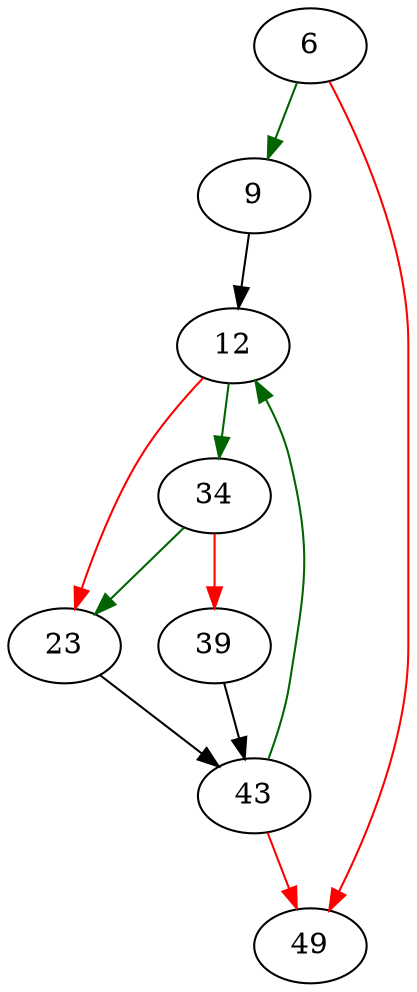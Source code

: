 strict digraph "print_ascii" {
	// Node definitions.
	6 [entry=true];
	9;
	49;
	12;
	34;
	23;
	43;
	39;

	// Edge definitions.
	6 -> 9 [
		color=darkgreen
		cond=true
	];
	6 -> 49 [
		color=red
		cond=false
	];
	9 -> 12;
	12 -> 34 [
		color=darkgreen
		cond=true
	];
	12 -> 23 [
		color=red
		cond=false
	];
	34 -> 23 [
		color=darkgreen
		cond=true
	];
	34 -> 39 [
		color=red
		cond=false
	];
	23 -> 43;
	43 -> 49 [
		color=red
		cond=false
	];
	43 -> 12 [
		color=darkgreen
		cond=true
	];
	39 -> 43;
}